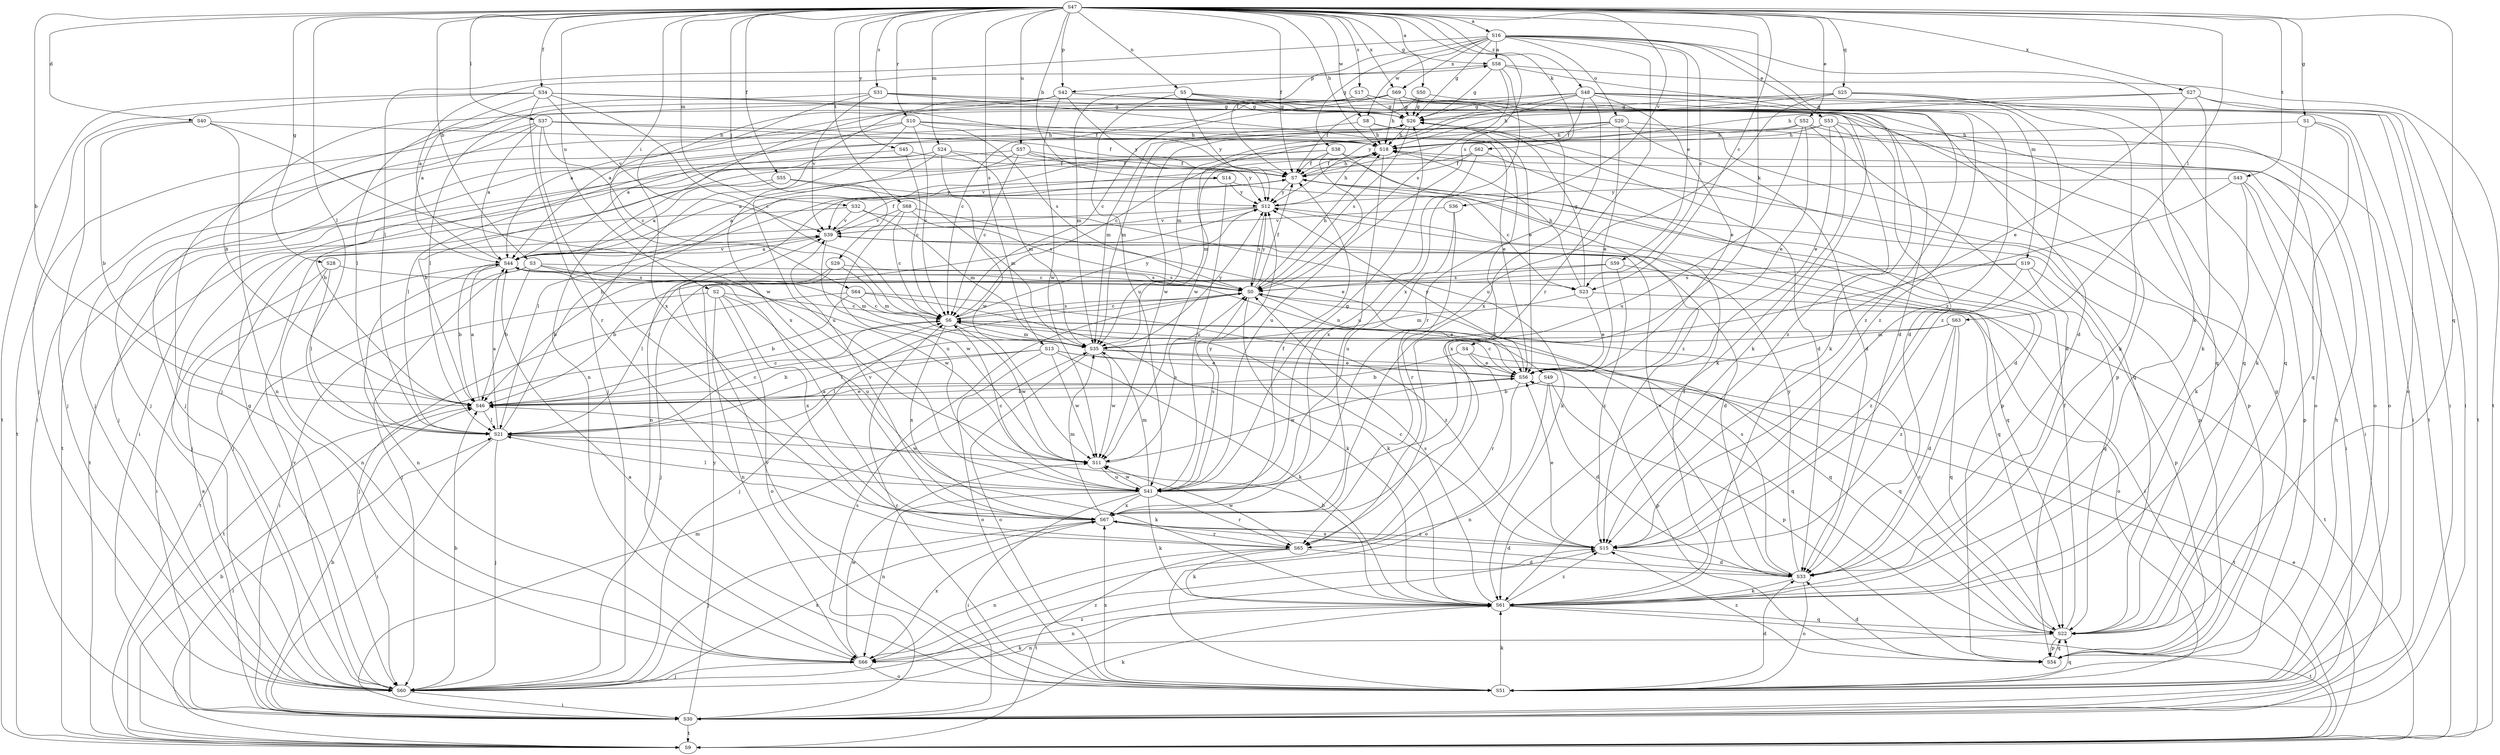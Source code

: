 strict digraph  {
S47;
S16;
S58;
S44;
S14;
S3;
S46;
S23;
S6;
S40;
S33;
S52;
S53;
S59;
S56;
S34;
S55;
S7;
S50;
S28;
S1;
S38;
S26;
S18;
S64;
S30;
S29;
S60;
S4;
S62;
S61;
S37;
S63;
S21;
S32;
S24;
S19;
S35;
S5;
S49;
S66;
S20;
S51;
S42;
S54;
S25;
S22;
S10;
S65;
S13;
S17;
S31;
S0;
S68;
S43;
S9;
S57;
S2;
S41;
S36;
S39;
S8;
S11;
S27;
S69;
S67;
S45;
S12;
S48;
S15;
S47 -> S16  [label=a];
S47 -> S58  [label=a];
S47 -> S14  [label=b];
S47 -> S3  [label=b];
S47 -> S46  [label=b];
S47 -> S23  [label=c];
S47 -> S40  [label=d];
S47 -> S52  [label=e];
S47 -> S34  [label=f];
S47 -> S55  [label=f];
S47 -> S7  [label=f];
S47 -> S50  [label=g];
S47 -> S28  [label=g];
S47 -> S1  [label=g];
S47 -> S18  [label=h];
S47 -> S64  [label=i];
S47 -> S29  [label=j];
S47 -> S4  [label=k];
S47 -> S62  [label=k];
S47 -> S37  [label=l];
S47 -> S63  [label=l];
S47 -> S21  [label=l];
S47 -> S32  [label=m];
S47 -> S24  [label=m];
S47 -> S5  [label=n];
S47 -> S42  [label=p];
S47 -> S25  [label=q];
S47 -> S22  [label=q];
S47 -> S10  [label=r];
S47 -> S13  [label=s];
S47 -> S17  [label=s];
S47 -> S31  [label=s];
S47 -> S0  [label=s];
S47 -> S68  [label=t];
S47 -> S43  [label=t];
S47 -> S57  [label=u];
S47 -> S2  [label=u];
S47 -> S36  [label=v];
S47 -> S8  [label=w];
S47 -> S27  [label=x];
S47 -> S69  [label=x];
S47 -> S45  [label=y];
S47 -> S48  [label=z];
S16 -> S58  [label=a];
S16 -> S23  [label=c];
S16 -> S53  [label=e];
S16 -> S59  [label=e];
S16 -> S7  [label=f];
S16 -> S38  [label=g];
S16 -> S26  [label=g];
S16 -> S61  [label=k];
S16 -> S21  [label=l];
S16 -> S19  [label=m];
S16 -> S20  [label=o];
S16 -> S65  [label=r];
S16 -> S8  [label=w];
S16 -> S69  [label=x];
S58 -> S26  [label=g];
S58 -> S42  [label=p];
S58 -> S0  [label=s];
S58 -> S9  [label=t];
S58 -> S67  [label=x];
S58 -> S15  [label=z];
S44 -> S58  [label=a];
S44 -> S46  [label=b];
S44 -> S23  [label=c];
S44 -> S49  [label=n];
S44 -> S66  [label=n];
S44 -> S0  [label=s];
S44 -> S39  [label=v];
S14 -> S44  [label=a];
S14 -> S23  [label=c];
S14 -> S41  [label=u];
S14 -> S12  [label=y];
S3 -> S46  [label=b];
S3 -> S60  [label=j];
S3 -> S35  [label=m];
S3 -> S0  [label=s];
S3 -> S9  [label=t];
S3 -> S11  [label=w];
S46 -> S44  [label=a];
S46 -> S6  [label=c];
S46 -> S56  [label=e];
S46 -> S21  [label=l];
S23 -> S56  [label=e];
S23 -> S26  [label=g];
S23 -> S18  [label=h];
S23 -> S35  [label=m];
S23 -> S9  [label=t];
S6 -> S35  [label=m];
S6 -> S22  [label=q];
S6 -> S0  [label=s];
S6 -> S9  [label=t];
S6 -> S11  [label=w];
S6 -> S67  [label=x];
S6 -> S12  [label=y];
S40 -> S46  [label=b];
S40 -> S18  [label=h];
S40 -> S60  [label=j];
S40 -> S66  [label=n];
S40 -> S11  [label=w];
S33 -> S61  [label=k];
S33 -> S51  [label=o];
S33 -> S0  [label=s];
S33 -> S39  [label=v];
S33 -> S12  [label=y];
S52 -> S6  [label=c];
S52 -> S33  [label=d];
S52 -> S56  [label=e];
S52 -> S18  [label=h];
S52 -> S51  [label=o];
S52 -> S41  [label=u];
S53 -> S56  [label=e];
S53 -> S18  [label=h];
S53 -> S30  [label=i];
S53 -> S60  [label=j];
S53 -> S61  [label=k];
S53 -> S15  [label=z];
S59 -> S46  [label=b];
S59 -> S30  [label=i];
S59 -> S0  [label=s];
S59 -> S15  [label=z];
S56 -> S46  [label=b];
S56 -> S6  [label=c];
S56 -> S51  [label=o];
S56 -> S9  [label=t];
S56 -> S11  [label=w];
S56 -> S12  [label=y];
S34 -> S6  [label=c];
S34 -> S7  [label=f];
S34 -> S26  [label=g];
S34 -> S60  [label=j];
S34 -> S21  [label=l];
S34 -> S65  [label=r];
S34 -> S9  [label=t];
S34 -> S39  [label=v];
S55 -> S44  [label=a];
S55 -> S35  [label=m];
S55 -> S9  [label=t];
S55 -> S12  [label=y];
S7 -> S18  [label=h];
S7 -> S21  [label=l];
S7 -> S66  [label=n];
S7 -> S54  [label=p];
S7 -> S12  [label=y];
S50 -> S7  [label=f];
S50 -> S26  [label=g];
S50 -> S15  [label=z];
S28 -> S30  [label=i];
S28 -> S21  [label=l];
S28 -> S66  [label=n];
S28 -> S0  [label=s];
S1 -> S18  [label=h];
S1 -> S61  [label=k];
S1 -> S51  [label=o];
S1 -> S22  [label=q];
S38 -> S44  [label=a];
S38 -> S46  [label=b];
S38 -> S7  [label=f];
S38 -> S30  [label=i];
S38 -> S41  [label=u];
S38 -> S15  [label=z];
S26 -> S18  [label=h];
S26 -> S35  [label=m];
S26 -> S22  [label=q];
S26 -> S0  [label=s];
S26 -> S11  [label=w];
S18 -> S7  [label=f];
S18 -> S35  [label=m];
S18 -> S54  [label=p];
S18 -> S67  [label=x];
S64 -> S46  [label=b];
S64 -> S6  [label=c];
S64 -> S60  [label=j];
S64 -> S61  [label=k];
S64 -> S15  [label=z];
S30 -> S44  [label=a];
S30 -> S46  [label=b];
S30 -> S61  [label=k];
S30 -> S35  [label=m];
S30 -> S0  [label=s];
S30 -> S9  [label=t];
S30 -> S12  [label=y];
S29 -> S46  [label=b];
S29 -> S21  [label=l];
S29 -> S35  [label=m];
S29 -> S0  [label=s];
S60 -> S46  [label=b];
S60 -> S26  [label=g];
S60 -> S30  [label=i];
S60 -> S61  [label=k];
S60 -> S39  [label=v];
S60 -> S67  [label=x];
S60 -> S15  [label=z];
S4 -> S46  [label=b];
S4 -> S56  [label=e];
S4 -> S22  [label=q];
S4 -> S65  [label=r];
S62 -> S33  [label=d];
S62 -> S7  [label=f];
S62 -> S41  [label=u];
S62 -> S39  [label=v];
S61 -> S46  [label=b];
S61 -> S7  [label=f];
S61 -> S66  [label=n];
S61 -> S22  [label=q];
S61 -> S0  [label=s];
S61 -> S9  [label=t];
S61 -> S15  [label=z];
S37 -> S44  [label=a];
S37 -> S6  [label=c];
S37 -> S7  [label=f];
S37 -> S18  [label=h];
S37 -> S60  [label=j];
S37 -> S65  [label=r];
S37 -> S9  [label=t];
S63 -> S33  [label=d];
S63 -> S21  [label=l];
S63 -> S35  [label=m];
S63 -> S22  [label=q];
S63 -> S15  [label=z];
S21 -> S44  [label=a];
S21 -> S6  [label=c];
S21 -> S18  [label=h];
S21 -> S30  [label=i];
S21 -> S60  [label=j];
S21 -> S61  [label=k];
S21 -> S11  [label=w];
S32 -> S60  [label=j];
S32 -> S61  [label=k];
S32 -> S35  [label=m];
S32 -> S39  [label=v];
S24 -> S46  [label=b];
S24 -> S7  [label=f];
S24 -> S60  [label=j];
S24 -> S35  [label=m];
S24 -> S41  [label=u];
S24 -> S11  [label=w];
S19 -> S60  [label=j];
S19 -> S54  [label=p];
S19 -> S22  [label=q];
S19 -> S0  [label=s];
S19 -> S15  [label=z];
S35 -> S56  [label=e];
S35 -> S51  [label=o];
S35 -> S22  [label=q];
S35 -> S11  [label=w];
S35 -> S12  [label=y];
S5 -> S26  [label=g];
S5 -> S61  [label=k];
S5 -> S35  [label=m];
S5 -> S54  [label=p];
S5 -> S41  [label=u];
S5 -> S12  [label=y];
S49 -> S46  [label=b];
S49 -> S33  [label=d];
S49 -> S66  [label=n];
S49 -> S54  [label=p];
S66 -> S60  [label=j];
S66 -> S51  [label=o];
S66 -> S11  [label=w];
S66 -> S67  [label=x];
S66 -> S15  [label=z];
S20 -> S33  [label=d];
S20 -> S56  [label=e];
S20 -> S18  [label=h];
S20 -> S60  [label=j];
S20 -> S51  [label=o];
S20 -> S11  [label=w];
S51 -> S44  [label=a];
S51 -> S6  [label=c];
S51 -> S33  [label=d];
S51 -> S18  [label=h];
S51 -> S61  [label=k];
S51 -> S22  [label=q];
S51 -> S39  [label=v];
S51 -> S67  [label=x];
S42 -> S44  [label=a];
S42 -> S33  [label=d];
S42 -> S26  [label=g];
S42 -> S21  [label=l];
S42 -> S66  [label=n];
S42 -> S22  [label=q];
S42 -> S11  [label=w];
S42 -> S12  [label=y];
S54 -> S33  [label=d];
S54 -> S26  [label=g];
S54 -> S22  [label=q];
S54 -> S15  [label=z];
S25 -> S26  [label=g];
S25 -> S61  [label=k];
S25 -> S35  [label=m];
S25 -> S22  [label=q];
S25 -> S41  [label=u];
S25 -> S15  [label=z];
S22 -> S6  [label=c];
S22 -> S7  [label=f];
S22 -> S66  [label=n];
S22 -> S54  [label=p];
S10 -> S44  [label=a];
S10 -> S6  [label=c];
S10 -> S56  [label=e];
S10 -> S18  [label=h];
S10 -> S30  [label=i];
S10 -> S0  [label=s];
S10 -> S67  [label=x];
S65 -> S33  [label=d];
S65 -> S61  [label=k];
S65 -> S66  [label=n];
S65 -> S9  [label=t];
S65 -> S11  [label=w];
S13 -> S46  [label=b];
S13 -> S56  [label=e];
S13 -> S61  [label=k];
S13 -> S21  [label=l];
S13 -> S51  [label=o];
S13 -> S54  [label=p];
S13 -> S11  [label=w];
S17 -> S44  [label=a];
S17 -> S6  [label=c];
S17 -> S33  [label=d];
S17 -> S26  [label=g];
S17 -> S65  [label=r];
S31 -> S44  [label=a];
S31 -> S56  [label=e];
S31 -> S26  [label=g];
S31 -> S22  [label=q];
S31 -> S39  [label=v];
S31 -> S67  [label=x];
S0 -> S6  [label=c];
S0 -> S56  [label=e];
S0 -> S7  [label=f];
S0 -> S18  [label=h];
S0 -> S60  [label=j];
S0 -> S61  [label=k];
S0 -> S51  [label=o];
S0 -> S12  [label=y];
S68 -> S6  [label=c];
S68 -> S56  [label=e];
S68 -> S0  [label=s];
S68 -> S41  [label=u];
S68 -> S39  [label=v];
S43 -> S30  [label=i];
S43 -> S61  [label=k];
S43 -> S54  [label=p];
S43 -> S67  [label=x];
S43 -> S12  [label=y];
S9 -> S46  [label=b];
S9 -> S56  [label=e];
S9 -> S21  [label=l];
S57 -> S6  [label=c];
S57 -> S7  [label=f];
S57 -> S30  [label=i];
S57 -> S54  [label=p];
S57 -> S9  [label=t];
S57 -> S12  [label=y];
S2 -> S6  [label=c];
S2 -> S30  [label=i];
S2 -> S66  [label=n];
S2 -> S51  [label=o];
S2 -> S41  [label=u];
S2 -> S67  [label=x];
S41 -> S6  [label=c];
S41 -> S26  [label=g];
S41 -> S30  [label=i];
S41 -> S61  [label=k];
S41 -> S21  [label=l];
S41 -> S35  [label=m];
S41 -> S66  [label=n];
S41 -> S65  [label=r];
S41 -> S0  [label=s];
S41 -> S11  [label=w];
S41 -> S67  [label=x];
S41 -> S12  [label=y];
S36 -> S65  [label=r];
S36 -> S41  [label=u];
S36 -> S39  [label=v];
S39 -> S44  [label=a];
S39 -> S33  [label=d];
S39 -> S7  [label=f];
S39 -> S22  [label=q];
S39 -> S11  [label=w];
S8 -> S33  [label=d];
S8 -> S18  [label=h];
S8 -> S35  [label=m];
S8 -> S65  [label=r];
S11 -> S0  [label=s];
S11 -> S41  [label=u];
S27 -> S56  [label=e];
S27 -> S26  [label=g];
S27 -> S18  [label=h];
S27 -> S30  [label=i];
S27 -> S61  [label=k];
S27 -> S9  [label=t];
S69 -> S46  [label=b];
S69 -> S6  [label=c];
S69 -> S33  [label=d];
S69 -> S26  [label=g];
S69 -> S18  [label=h];
S69 -> S60  [label=j];
S69 -> S61  [label=k];
S69 -> S9  [label=t];
S67 -> S44  [label=a];
S67 -> S33  [label=d];
S67 -> S7  [label=f];
S67 -> S60  [label=j];
S67 -> S35  [label=m];
S67 -> S65  [label=r];
S67 -> S39  [label=v];
S67 -> S15  [label=z];
S45 -> S6  [label=c];
S45 -> S7  [label=f];
S45 -> S21  [label=l];
S12 -> S18  [label=h];
S12 -> S60  [label=j];
S12 -> S22  [label=q];
S12 -> S0  [label=s];
S12 -> S39  [label=v];
S48 -> S56  [label=e];
S48 -> S7  [label=f];
S48 -> S26  [label=g];
S48 -> S18  [label=h];
S48 -> S30  [label=i];
S48 -> S60  [label=j];
S48 -> S51  [label=o];
S48 -> S67  [label=x];
S48 -> S12  [label=y];
S48 -> S15  [label=z];
S15 -> S6  [label=c];
S15 -> S33  [label=d];
S15 -> S56  [label=e];
S15 -> S67  [label=x];
}
